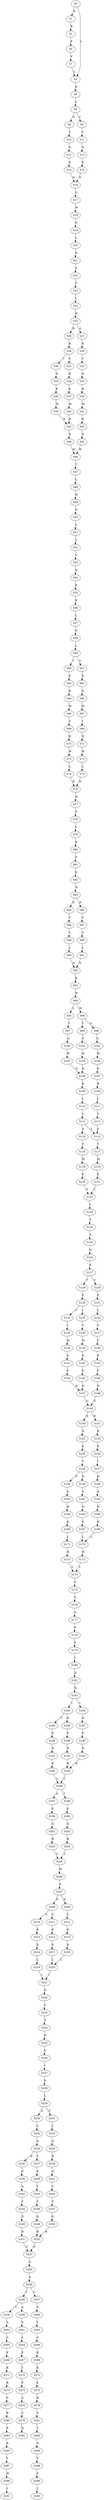 strict digraph  {
	S0 -> S1 [ label = K ];
	S0 -> S2 [ label = L ];
	S1 -> S3 [ label = R ];
	S2 -> S4 [ label = D ];
	S3 -> S5 [ label = P ];
	S4 -> S6 [ label = L ];
	S5 -> S7 [ label = V ];
	S6 -> S8 [ label = G ];
	S6 -> S9 [ label = C ];
	S7 -> S2 [ label = L ];
	S8 -> S10 [ label = L ];
	S9 -> S11 [ label = L ];
	S10 -> S12 [ label = Q ];
	S11 -> S13 [ label = Q ];
	S12 -> S14 [ label = E ];
	S13 -> S15 [ label = E ];
	S14 -> S16 [ label = N ];
	S15 -> S16 [ label = N ];
	S16 -> S17 [ label = G ];
	S17 -> S18 [ label = W ];
	S18 -> S19 [ label = D ];
	S19 -> S20 [ label = L ];
	S20 -> S21 [ label = R ];
	S21 -> S22 [ label = A ];
	S22 -> S23 [ label = T ];
	S23 -> S24 [ label = I ];
	S24 -> S25 [ label = H ];
	S25 -> S26 [ label = R ];
	S25 -> S27 [ label = Q ];
	S26 -> S28 [ label = K ];
	S27 -> S29 [ label = K ];
	S28 -> S30 [ label = I ];
	S28 -> S31 [ label = V ];
	S29 -> S32 [ label = V ];
	S30 -> S33 [ label = D ];
	S31 -> S34 [ label = D ];
	S32 -> S35 [ label = D ];
	S33 -> S36 [ label = K ];
	S34 -> S37 [ label = K ];
	S35 -> S38 [ label = R ];
	S36 -> S39 [ label = M ];
	S37 -> S40 [ label = M ];
	S38 -> S41 [ label = M ];
	S39 -> S42 [ label = R ];
	S40 -> S42 [ label = R ];
	S41 -> S43 [ label = R ];
	S42 -> S44 [ label = D ];
	S43 -> S45 [ label = D ];
	S44 -> S46 [ label = H ];
	S45 -> S46 [ label = H ];
	S46 -> S47 [ label = T ];
	S47 -> S48 [ label = L ];
	S48 -> S49 [ label = H ];
	S49 -> S50 [ label = G ];
	S50 -> S51 [ label = V ];
	S51 -> S52 [ label = L ];
	S52 -> S53 [ label = V ];
	S53 -> S54 [ label = Q ];
	S54 -> S55 [ label = R ];
	S55 -> S56 [ label = R ];
	S56 -> S57 [ label = L ];
	S57 -> S58 [ label = D ];
	S58 -> S59 [ label = L ];
	S59 -> S60 [ label = I ];
	S59 -> S61 [ label = V ];
	S60 -> S62 [ label = E ];
	S61 -> S63 [ label = E ];
	S62 -> S64 [ label = N ];
	S63 -> S65 [ label = N ];
	S64 -> S66 [ label = M ];
	S65 -> S67 [ label = M ];
	S66 -> S68 [ label = V ];
	S67 -> S69 [ label = I ];
	S68 -> S70 [ label = H ];
	S69 -> S71 [ label = H ];
	S70 -> S72 [ label = W ];
	S71 -> S73 [ label = W ];
	S72 -> S74 [ label = L ];
	S73 -> S75 [ label = L ];
	S74 -> S76 [ label = R ];
	S75 -> S76 [ label = R ];
	S76 -> S77 [ label = H ];
	S77 -> S78 [ label = F ];
	S78 -> S79 [ label = L ];
	S79 -> S80 [ label = D ];
	S80 -> S81 [ label = G ];
	S81 -> S82 [ label = E ];
	S82 -> S83 [ label = N ];
	S83 -> S84 [ label = K ];
	S83 -> S85 [ label = R ];
	S84 -> S86 [ label = V ];
	S85 -> S87 [ label = V ];
	S86 -> S88 [ label = Y ];
	S87 -> S89 [ label = Y ];
	S88 -> S90 [ label = L ];
	S89 -> S91 [ label = L ];
	S90 -> S92 [ label = Q ];
	S91 -> S92 [ label = Q ];
	S92 -> S93 [ label = K ];
	S93 -> S94 [ label = W ];
	S94 -> S95 [ label = L ];
	S94 -> S96 [ label = M ];
	S95 -> S97 [ label = T ];
	S96 -> S98 [ label = A ];
	S96 -> S99 [ label = T ];
	S97 -> S100 [ label = G ];
	S98 -> S101 [ label = G ];
	S99 -> S102 [ label = G ];
	S100 -> S103 [ label = W ];
	S101 -> S104 [ label = W ];
	S102 -> S105 [ label = W ];
	S103 -> S106 [ label = D ];
	S104 -> S107 [ label = E ];
	S105 -> S106 [ label = D ];
	S106 -> S108 [ label = R ];
	S107 -> S109 [ label = R ];
	S108 -> S110 [ label = L ];
	S109 -> S111 [ label = L ];
	S110 -> S112 [ label = T ];
	S111 -> S113 [ label = T ];
	S112 -> S114 [ label = A ];
	S112 -> S115 [ label = S ];
	S113 -> S115 [ label = S ];
	S114 -> S116 [ label = T ];
	S115 -> S117 [ label = T ];
	S116 -> S118 [ label = M ];
	S117 -> S119 [ label = M ];
	S118 -> S120 [ label = E ];
	S119 -> S121 [ label = E ];
	S120 -> S122 [ label = T ];
	S121 -> S122 [ label = T ];
	S122 -> S123 [ label = I ];
	S123 -> S124 [ label = V ];
	S124 -> S125 [ label = S ];
	S125 -> S126 [ label = D ];
	S126 -> S127 [ label = E ];
	S127 -> S128 [ label = T ];
	S127 -> S129 [ label = V ];
	S128 -> S130 [ label = P ];
	S129 -> S131 [ label = P ];
	S130 -> S132 [ label = V ];
	S130 -> S133 [ label = I ];
	S131 -> S134 [ label = L ];
	S132 -> S135 [ label = I ];
	S133 -> S136 [ label = V ];
	S134 -> S137 [ label = V ];
	S135 -> S138 [ label = M ];
	S136 -> S139 [ label = M ];
	S137 -> S140 [ label = T ];
	S138 -> S141 [ label = E ];
	S139 -> S142 [ label = E ];
	S140 -> S143 [ label = E ];
	S141 -> S144 [ label = F ];
	S142 -> S145 [ label = F ];
	S143 -> S146 [ label = F ];
	S144 -> S147 [ label = Q ];
	S145 -> S147 [ label = Q ];
	S146 -> S148 [ label = Q ];
	S147 -> S149 [ label = G ];
	S148 -> S149 [ label = G ];
	S149 -> S150 [ label = K ];
	S149 -> S151 [ label = R ];
	S150 -> S152 [ label = N ];
	S151 -> S153 [ label = N ];
	S152 -> S154 [ label = K ];
	S153 -> S155 [ label = K ];
	S154 -> S156 [ label = V ];
	S155 -> S157 [ label = I ];
	S156 -> S158 [ label = N ];
	S156 -> S159 [ label = G ];
	S157 -> S160 [ label = H ];
	S158 -> S161 [ label = A ];
	S159 -> S162 [ label = A ];
	S160 -> S163 [ label = A ];
	S161 -> S164 [ label = N ];
	S162 -> S165 [ label = H ];
	S163 -> S166 [ label = N ];
	S164 -> S167 [ label = K ];
	S165 -> S168 [ label = K ];
	S166 -> S169 [ label = K ];
	S167 -> S170 [ label = L ];
	S168 -> S171 [ label = L ];
	S169 -> S170 [ label = L ];
	S170 -> S172 [ label = H ];
	S171 -> S173 [ label = H ];
	S172 -> S174 [ label = V ];
	S173 -> S174 [ label = V ];
	S174 -> S175 [ label = Y ];
	S175 -> S176 [ label = S ];
	S176 -> S177 [ label = S ];
	S177 -> S178 [ label = P ];
	S178 -> S179 [ label = F ];
	S179 -> S180 [ label = I ];
	S180 -> S181 [ label = G ];
	S181 -> S182 [ label = K ];
	S182 -> S183 [ label = I ];
	S182 -> S184 [ label = V ];
	S183 -> S185 [ label = T ];
	S183 -> S186 [ label = N ];
	S184 -> S187 [ label = N ];
	S185 -> S188 [ label = P ];
	S186 -> S189 [ label = P ];
	S187 -> S190 [ label = P ];
	S188 -> S191 [ label = N ];
	S189 -> S192 [ label = N ];
	S190 -> S193 [ label = N ];
	S191 -> S194 [ label = K ];
	S192 -> S195 [ label = K ];
	S193 -> S195 [ label = K ];
	S194 -> S196 [ label = L ];
	S195 -> S196 [ label = L ];
	S196 -> S197 [ label = A ];
	S196 -> S198 [ label = I ];
	S197 -> S199 [ label = F ];
	S198 -> S200 [ label = F ];
	S199 -> S201 [ label = G ];
	S200 -> S202 [ label = G ];
	S201 -> S203 [ label = R ];
	S202 -> S204 [ label = R ];
	S203 -> S205 [ label = Y ];
	S204 -> S205 [ label = Y ];
	S205 -> S206 [ label = W ];
	S206 -> S207 [ label = G ];
	S207 -> S208 [ label = E ];
	S207 -> S209 [ label = D ];
	S208 -> S210 [ label = S ];
	S208 -> S211 [ label = C ];
	S209 -> S212 [ label = C ];
	S210 -> S213 [ label = K ];
	S211 -> S214 [ label = K ];
	S212 -> S215 [ label = K ];
	S213 -> S216 [ label = E ];
	S214 -> S217 [ label = E ];
	S215 -> S218 [ label = E ];
	S216 -> S219 [ label = L ];
	S217 -> S220 [ label = L ];
	S218 -> S220 [ label = L ];
	S219 -> S221 [ label = I ];
	S220 -> S221 [ label = I ];
	S221 -> S222 [ label = Q ];
	S222 -> S223 [ label = V ];
	S223 -> S224 [ label = T ];
	S224 -> S225 [ label = D ];
	S225 -> S226 [ label = G ];
	S226 -> S227 [ label = I ];
	S227 -> S228 [ label = E ];
	S228 -> S229 [ label = L ];
	S229 -> S230 [ label = S ];
	S229 -> S231 [ label = P ];
	S230 -> S232 [ label = L ];
	S231 -> S233 [ label = L ];
	S232 -> S234 [ label = G ];
	S233 -> S235 [ label = G ];
	S234 -> S236 [ label = H ];
	S234 -> S237 [ label = Y ];
	S235 -> S238 [ label = H ];
	S236 -> S239 [ label = P ];
	S237 -> S240 [ label = P ];
	S238 -> S241 [ label = Q ];
	S239 -> S242 [ label = A ];
	S240 -> S243 [ label = V ];
	S241 -> S244 [ label = V ];
	S242 -> S245 [ label = T ];
	S243 -> S246 [ label = T ];
	S244 -> S247 [ label = T ];
	S245 -> S248 [ label = G ];
	S246 -> S249 [ label = G ];
	S247 -> S250 [ label = G ];
	S248 -> S251 [ label = R ];
	S249 -> S252 [ label = R ];
	S250 -> S252 [ label = R ];
	S251 -> S253 [ label = F ];
	S252 -> S253 [ label = F ];
	S253 -> S254 [ label = S ];
	S254 -> S255 [ label = A ];
	S255 -> S256 [ label = I ];
	S255 -> S257 [ label = L ];
	S256 -> S258 [ label = A ];
	S256 -> S259 [ label = V ];
	S257 -> S260 [ label = V ];
	S258 -> S261 [ label = S ];
	S259 -> S262 [ label = A ];
	S260 -> S263 [ label = V ];
	S261 -> S264 [ label = L ];
	S262 -> S265 [ label = L ];
	S263 -> S266 [ label = G ];
	S264 -> S267 [ label = F ];
	S265 -> S268 [ label = F ];
	S266 -> S269 [ label = K ];
	S267 -> S270 [ label = I ];
	S268 -> S271 [ label = K ];
	S269 -> S272 [ label = E ];
	S270 -> S273 [ label = F ];
	S271 -> S274 [ label = R ];
	S272 -> S275 [ label = E ];
	S273 -> S276 [ label = A ];
	S274 -> S277 [ label = F ];
	S275 -> S278 [ label = R ];
	S276 -> S279 [ label = C ];
	S277 -> S280 [ label = K ];
	S278 -> S281 [ label = V ];
	S279 -> S282 [ label = Q ];
	S280 -> S283 [ label = K ];
	S281 -> S284 [ label = T ];
	S283 -> S285 [ label = K ];
	S284 -> S286 [ label = G ];
	S285 -> S287 [ label = I ];
	S286 -> S288 [ label = V ];
	S287 -> S289 [ label = W ];
	S288 -> S290 [ label = F ];
	S289 -> S291 [ label = I ];
	S290 -> S292 [ label = I ];
}
